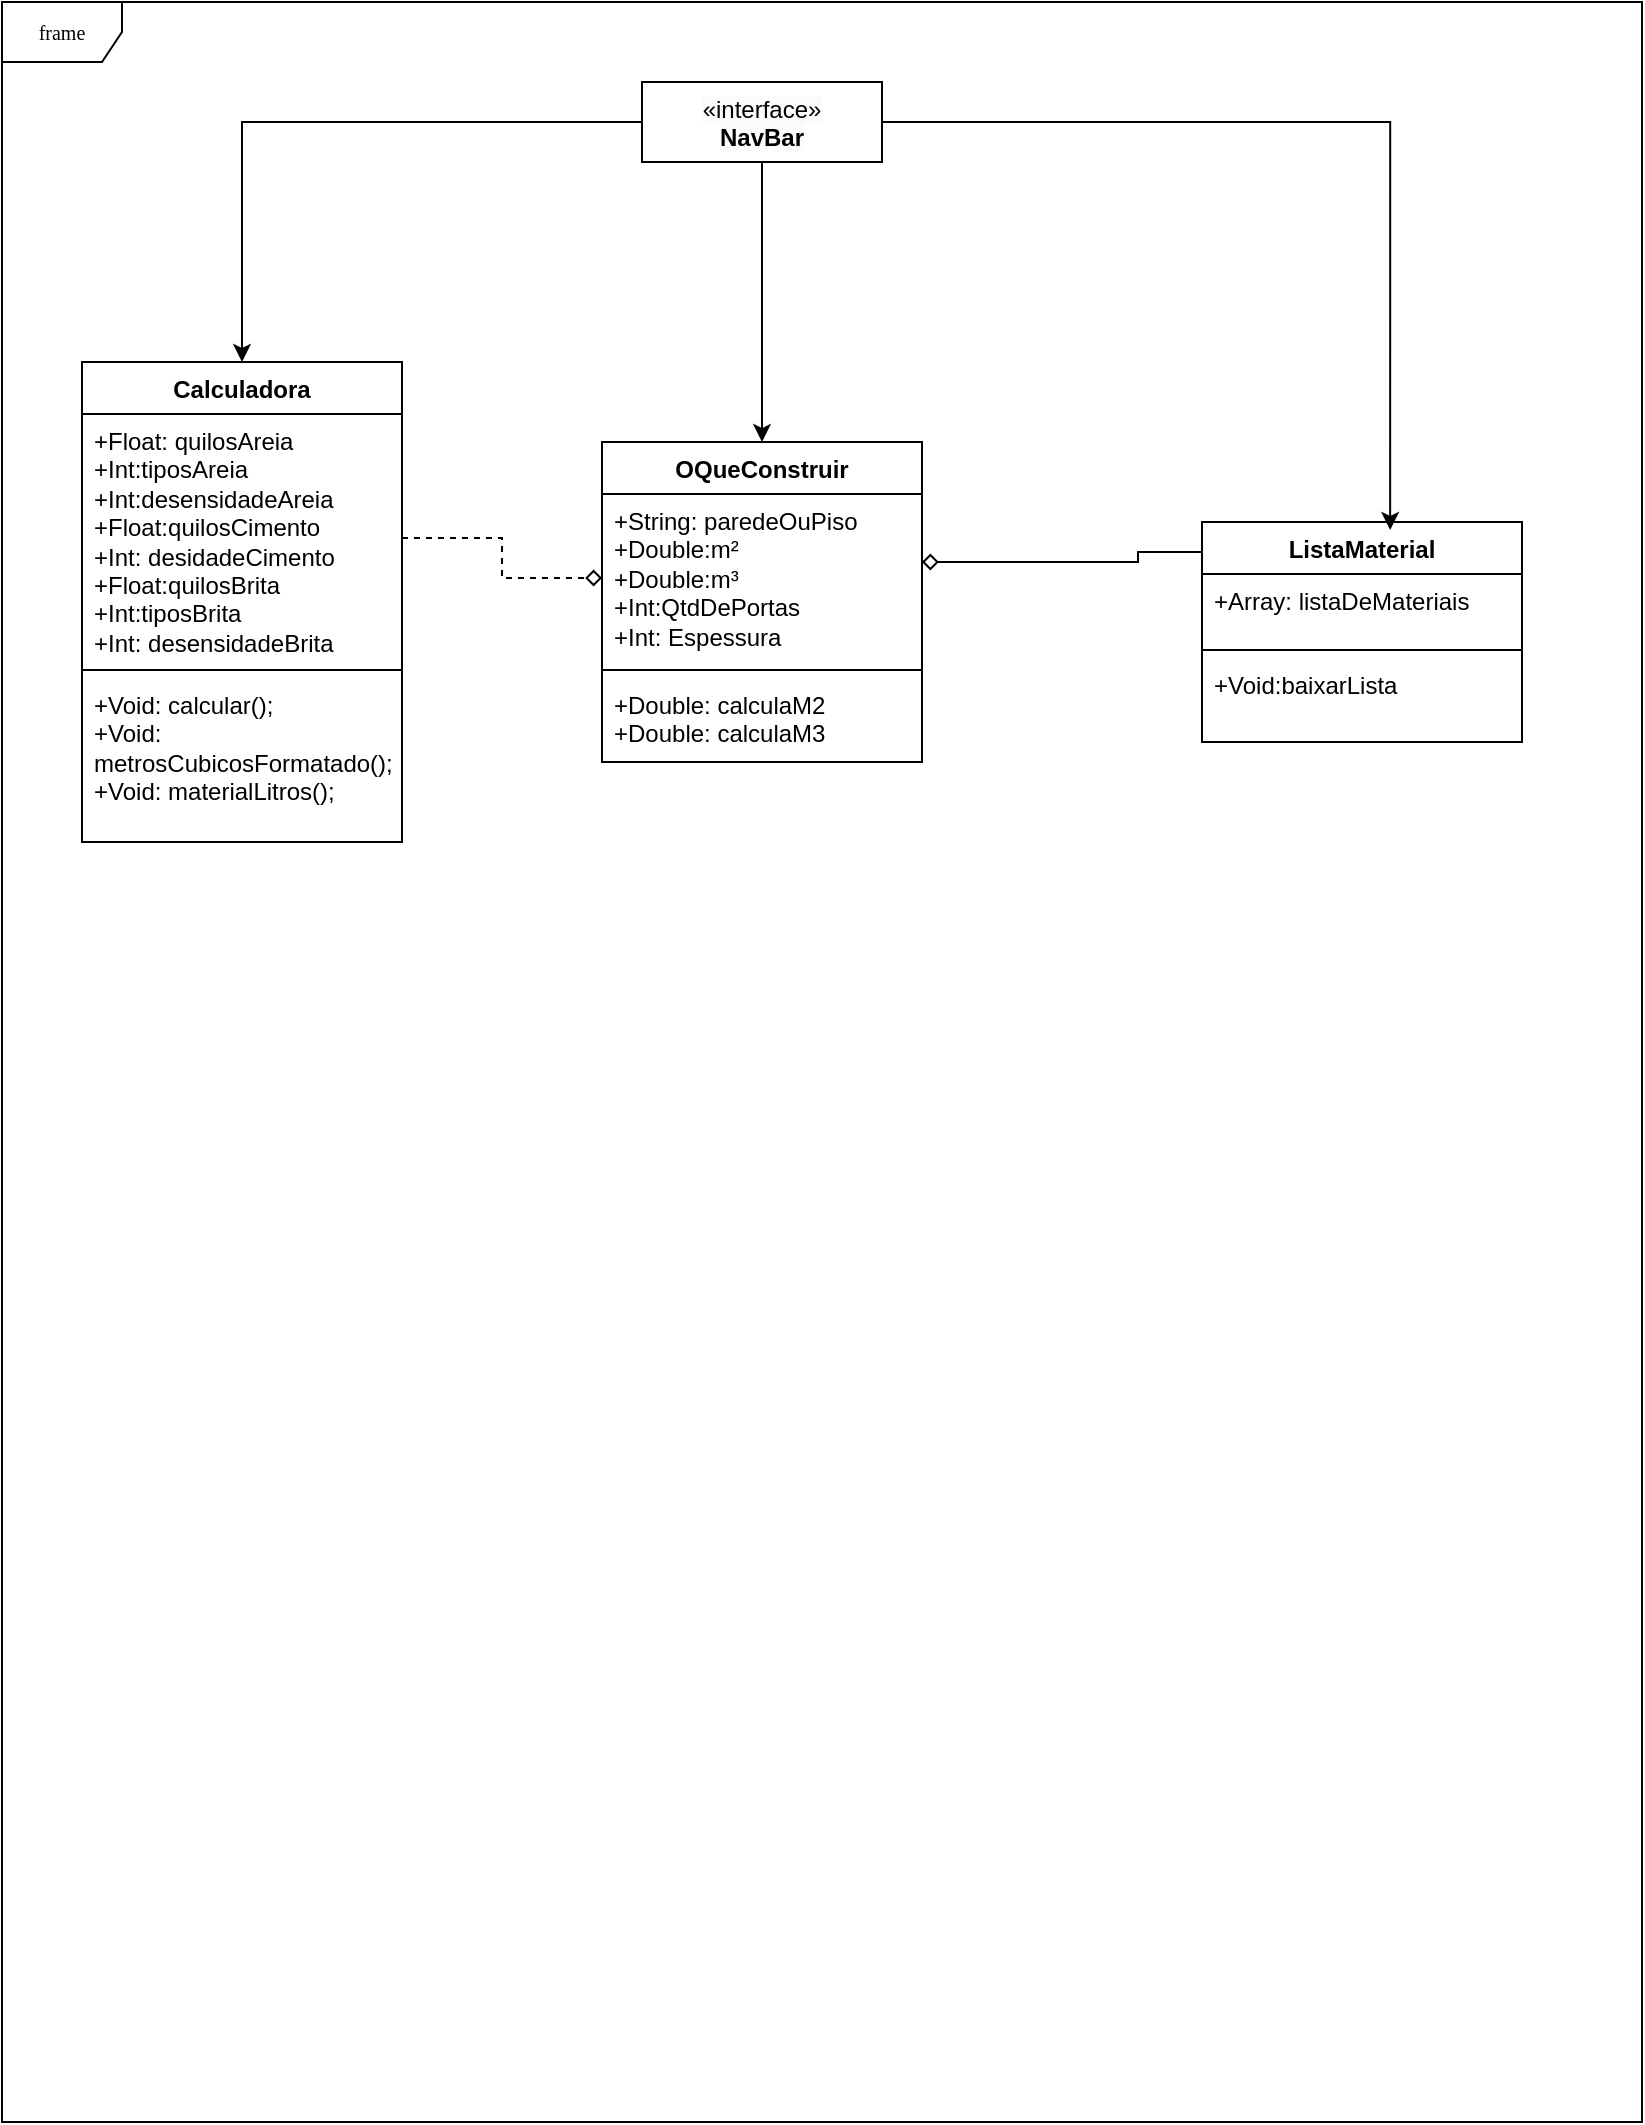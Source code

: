 <mxfile version="24.7.16">
  <diagram name="Page-1" id="c4acf3e9-155e-7222-9cf6-157b1a14988f">
    <mxGraphModel dx="880" dy="468" grid="1" gridSize="10" guides="1" tooltips="1" connect="1" arrows="1" fold="1" page="1" pageScale="1" pageWidth="850" pageHeight="1100" background="none" math="0" shadow="0">
      <root>
        <mxCell id="0" />
        <mxCell id="1" parent="0" />
        <mxCell id="17acba5748e5396b-1" value="frame" style="shape=umlFrame;whiteSpace=wrap;html=1;rounded=0;shadow=0;comic=0;labelBackgroundColor=none;strokeWidth=1;fontFamily=Verdana;fontSize=10;align=center;" parent="1" vertex="1">
          <mxGeometry y="20" width="820" height="1060" as="geometry" />
        </mxCell>
        <mxCell id="zGOCCgwyKRxWl-AE_hX9-2" value="&lt;font style=&quot;vertical-align: inherit;&quot;&gt;&lt;font style=&quot;vertical-align: inherit;&quot;&gt;OQueConstruir&lt;/font&gt;&lt;/font&gt;" style="swimlane;fontStyle=1;align=center;verticalAlign=top;childLayout=stackLayout;horizontal=1;startSize=26;horizontalStack=0;resizeParent=1;resizeParentMax=0;resizeLast=0;collapsible=1;marginBottom=0;whiteSpace=wrap;html=1;" vertex="1" parent="1">
          <mxGeometry x="300" y="240" width="160" height="160" as="geometry" />
        </mxCell>
        <mxCell id="zGOCCgwyKRxWl-AE_hX9-3" value="&lt;div&gt;&lt;div&gt;+String: paredeOuPiso&lt;/div&gt;&lt;/div&gt;&lt;div&gt;+Double:m²&lt;/div&gt;&lt;div&gt;+Double:m³&lt;/div&gt;&lt;div&gt;+Int:QtdDePortas&lt;/div&gt;&lt;div&gt;+Int: Espessura&lt;/div&gt;" style="text;strokeColor=none;fillColor=none;align=left;verticalAlign=top;spacingLeft=4;spacingRight=4;overflow=hidden;rotatable=0;points=[[0,0.5],[1,0.5]];portConstraint=eastwest;whiteSpace=wrap;html=1;" vertex="1" parent="zGOCCgwyKRxWl-AE_hX9-2">
          <mxGeometry y="26" width="160" height="84" as="geometry" />
        </mxCell>
        <mxCell id="zGOCCgwyKRxWl-AE_hX9-4" value="" style="line;strokeWidth=1;fillColor=none;align=left;verticalAlign=middle;spacingTop=-1;spacingLeft=3;spacingRight=3;rotatable=0;labelPosition=right;points=[];portConstraint=eastwest;strokeColor=inherit;" vertex="1" parent="zGOCCgwyKRxWl-AE_hX9-2">
          <mxGeometry y="110" width="160" height="8" as="geometry" />
        </mxCell>
        <mxCell id="zGOCCgwyKRxWl-AE_hX9-5" value="&lt;div&gt;+Double: calculaM2&lt;/div&gt;&lt;div&gt;+Double: calculaM3&lt;/div&gt;&lt;div&gt;&lt;br&gt;&lt;/div&gt;" style="text;strokeColor=none;fillColor=none;align=left;verticalAlign=top;spacingLeft=4;spacingRight=4;overflow=hidden;rotatable=0;points=[[0,0.5],[1,0.5]];portConstraint=eastwest;whiteSpace=wrap;html=1;" vertex="1" parent="zGOCCgwyKRxWl-AE_hX9-2">
          <mxGeometry y="118" width="160" height="42" as="geometry" />
        </mxCell>
        <mxCell id="zGOCCgwyKRxWl-AE_hX9-6" value="&lt;font style=&quot;vertical-align: inherit;&quot;&gt;&lt;font style=&quot;vertical-align: inherit;&quot;&gt;Calculadora&lt;/font&gt;&lt;/font&gt;" style="swimlane;fontStyle=1;align=center;verticalAlign=top;childLayout=stackLayout;horizontal=1;startSize=26;horizontalStack=0;resizeParent=1;resizeParentMax=0;resizeLast=0;collapsible=1;marginBottom=0;whiteSpace=wrap;html=1;" vertex="1" parent="1">
          <mxGeometry x="40" y="200" width="160" height="240" as="geometry" />
        </mxCell>
        <mxCell id="zGOCCgwyKRxWl-AE_hX9-7" value="&lt;div&gt;&lt;div&gt;+Float: quilosAreia&lt;/div&gt;&lt;/div&gt;&lt;div&gt;+Int:tiposAreia&lt;/div&gt;&lt;div&gt;+Int:desensidadeAreia&lt;/div&gt;&lt;div&gt;+Float:quilosCimento&lt;/div&gt;&lt;div&gt;+Int: desidadeCimento&lt;/div&gt;&lt;div&gt;+Float:quilosBrita&lt;/div&gt;&lt;div&gt;+Int:tiposBrita&lt;/div&gt;&lt;div&gt;+Int: desensidadeBrita&lt;/div&gt;" style="text;strokeColor=none;fillColor=none;align=left;verticalAlign=top;spacingLeft=4;spacingRight=4;overflow=hidden;rotatable=0;points=[[0,0.5],[1,0.5]];portConstraint=eastwest;whiteSpace=wrap;html=1;" vertex="1" parent="zGOCCgwyKRxWl-AE_hX9-6">
          <mxGeometry y="26" width="160" height="124" as="geometry" />
        </mxCell>
        <mxCell id="zGOCCgwyKRxWl-AE_hX9-8" value="" style="line;strokeWidth=1;fillColor=none;align=left;verticalAlign=middle;spacingTop=-1;spacingLeft=3;spacingRight=3;rotatable=0;labelPosition=right;points=[];portConstraint=eastwest;strokeColor=inherit;" vertex="1" parent="zGOCCgwyKRxWl-AE_hX9-6">
          <mxGeometry y="150" width="160" height="8" as="geometry" />
        </mxCell>
        <mxCell id="zGOCCgwyKRxWl-AE_hX9-9" value="&lt;div&gt;+Void: calcular();&lt;/div&gt;&lt;div&gt;+Void: metrosCubicosFormatado();&lt;/div&gt;&lt;div&gt;+Void: materialLitros();&lt;/div&gt;" style="text;strokeColor=none;fillColor=none;align=left;verticalAlign=top;spacingLeft=4;spacingRight=4;overflow=hidden;rotatable=0;points=[[0,0.5],[1,0.5]];portConstraint=eastwest;whiteSpace=wrap;html=1;" vertex="1" parent="zGOCCgwyKRxWl-AE_hX9-6">
          <mxGeometry y="158" width="160" height="82" as="geometry" />
        </mxCell>
        <mxCell id="zGOCCgwyKRxWl-AE_hX9-14" style="edgeStyle=orthogonalEdgeStyle;rounded=0;orthogonalLoop=1;jettySize=auto;html=1;" edge="1" parent="1" source="zGOCCgwyKRxWl-AE_hX9-12" target="zGOCCgwyKRxWl-AE_hX9-2">
          <mxGeometry relative="1" as="geometry" />
        </mxCell>
        <mxCell id="zGOCCgwyKRxWl-AE_hX9-15" style="edgeStyle=orthogonalEdgeStyle;rounded=0;orthogonalLoop=1;jettySize=auto;html=1;entryX=0.5;entryY=0;entryDx=0;entryDy=0;" edge="1" parent="1" source="zGOCCgwyKRxWl-AE_hX9-12" target="zGOCCgwyKRxWl-AE_hX9-6">
          <mxGeometry relative="1" as="geometry" />
        </mxCell>
        <mxCell id="zGOCCgwyKRxWl-AE_hX9-12" value="&lt;span style=&quot;color: rgb(0, 0, 0); font-family: Helvetica; font-size: 12px; font-style: normal; font-variant-ligatures: normal; font-variant-caps: normal; font-weight: 400; letter-spacing: normal; orphans: 2; text-align: center; text-indent: 0px; text-transform: none; widows: 2; word-spacing: 0px; -webkit-text-stroke-width: 0px; white-space: normal; background-color: rgb(251, 251, 251); text-decoration-thickness: initial; text-decoration-style: initial; text-decoration-color: initial; display: inline !important; float: none;&quot;&gt;«interface»&lt;/span&gt;&lt;br style=&quot;forced-color-adjust: none; color: rgb(0, 0, 0); font-family: Helvetica; font-size: 12px; font-style: normal; font-variant-ligatures: normal; font-variant-caps: normal; font-weight: 400; letter-spacing: normal; orphans: 2; text-align: center; text-indent: 0px; text-transform: none; widows: 2; word-spacing: 0px; -webkit-text-stroke-width: 0px; white-space: normal; background-color: rgb(251, 251, 251); text-decoration-thickness: initial; text-decoration-style: initial; text-decoration-color: initial;&quot;&gt;&lt;b style=&quot;forced-color-adjust: none; color: rgb(0, 0, 0); font-family: Helvetica; font-size: 12px; font-style: normal; font-variant-ligatures: normal; font-variant-caps: normal; letter-spacing: normal; orphans: 2; text-align: center; text-indent: 0px; text-transform: none; widows: 2; word-spacing: 0px; -webkit-text-stroke-width: 0px; white-space: normal; background-color: rgb(251, 251, 251); text-decoration-thickness: initial; text-decoration-style: initial; text-decoration-color: initial;&quot;&gt;NavBar&lt;/b&gt;&lt;div&gt;&lt;br/&gt;&lt;/div&gt;" style="whiteSpace=wrap;html=1;verticalAlign=top;fontStyle=1;startSize=26;" vertex="1" parent="1">
          <mxGeometry x="320" y="60" width="120" height="40" as="geometry" />
        </mxCell>
        <mxCell id="zGOCCgwyKRxWl-AE_hX9-17" style="edgeStyle=orthogonalEdgeStyle;rounded=0;orthogonalLoop=1;jettySize=auto;html=1;dashed=1;startArrow=none;startFill=0;endArrow=diamond;endFill=0;" edge="1" parent="1" source="zGOCCgwyKRxWl-AE_hX9-7" target="zGOCCgwyKRxWl-AE_hX9-3">
          <mxGeometry relative="1" as="geometry" />
        </mxCell>
        <mxCell id="zGOCCgwyKRxWl-AE_hX9-18" value="ListaMaterial" style="swimlane;fontStyle=1;align=center;verticalAlign=top;childLayout=stackLayout;horizontal=1;startSize=26;horizontalStack=0;resizeParent=1;resizeParentMax=0;resizeLast=0;collapsible=1;marginBottom=0;whiteSpace=wrap;html=1;" vertex="1" parent="1">
          <mxGeometry x="600" y="280" width="160" height="110" as="geometry" />
        </mxCell>
        <mxCell id="zGOCCgwyKRxWl-AE_hX9-19" value="&lt;div&gt;&lt;div&gt;+Array: listaDeMateriais&lt;/div&gt;&lt;/div&gt;" style="text;strokeColor=none;fillColor=none;align=left;verticalAlign=top;spacingLeft=4;spacingRight=4;overflow=hidden;rotatable=0;points=[[0,0.5],[1,0.5]];portConstraint=eastwest;whiteSpace=wrap;html=1;" vertex="1" parent="zGOCCgwyKRxWl-AE_hX9-18">
          <mxGeometry y="26" width="160" height="34" as="geometry" />
        </mxCell>
        <mxCell id="zGOCCgwyKRxWl-AE_hX9-20" value="" style="line;strokeWidth=1;fillColor=none;align=left;verticalAlign=middle;spacingTop=-1;spacingLeft=3;spacingRight=3;rotatable=0;labelPosition=right;points=[];portConstraint=eastwest;strokeColor=inherit;" vertex="1" parent="zGOCCgwyKRxWl-AE_hX9-18">
          <mxGeometry y="60" width="160" height="8" as="geometry" />
        </mxCell>
        <mxCell id="zGOCCgwyKRxWl-AE_hX9-21" value="&lt;div&gt;+Void:baixarLista&lt;/div&gt;&lt;div&gt;&lt;br&gt;&lt;/div&gt;" style="text;strokeColor=none;fillColor=none;align=left;verticalAlign=top;spacingLeft=4;spacingRight=4;overflow=hidden;rotatable=0;points=[[0,0.5],[1,0.5]];portConstraint=eastwest;whiteSpace=wrap;html=1;" vertex="1" parent="zGOCCgwyKRxWl-AE_hX9-18">
          <mxGeometry y="68" width="160" height="42" as="geometry" />
        </mxCell>
        <mxCell id="zGOCCgwyKRxWl-AE_hX9-24" style="edgeStyle=orthogonalEdgeStyle;rounded=0;orthogonalLoop=1;jettySize=auto;html=1;entryX=0.588;entryY=0.036;entryDx=0;entryDy=0;entryPerimeter=0;" edge="1" parent="1" source="zGOCCgwyKRxWl-AE_hX9-12" target="zGOCCgwyKRxWl-AE_hX9-18">
          <mxGeometry relative="1" as="geometry" />
        </mxCell>
        <mxCell id="zGOCCgwyKRxWl-AE_hX9-27" style="edgeStyle=orthogonalEdgeStyle;rounded=0;orthogonalLoop=1;jettySize=auto;html=1;startArrow=diamond;startFill=0;endArrow=none;endFill=0;" edge="1" parent="1" source="zGOCCgwyKRxWl-AE_hX9-2" target="zGOCCgwyKRxWl-AE_hX9-18">
          <mxGeometry relative="1" as="geometry">
            <Array as="points">
              <mxPoint x="568" y="300" />
              <mxPoint x="568" y="295" />
            </Array>
          </mxGeometry>
        </mxCell>
      </root>
    </mxGraphModel>
  </diagram>
</mxfile>
